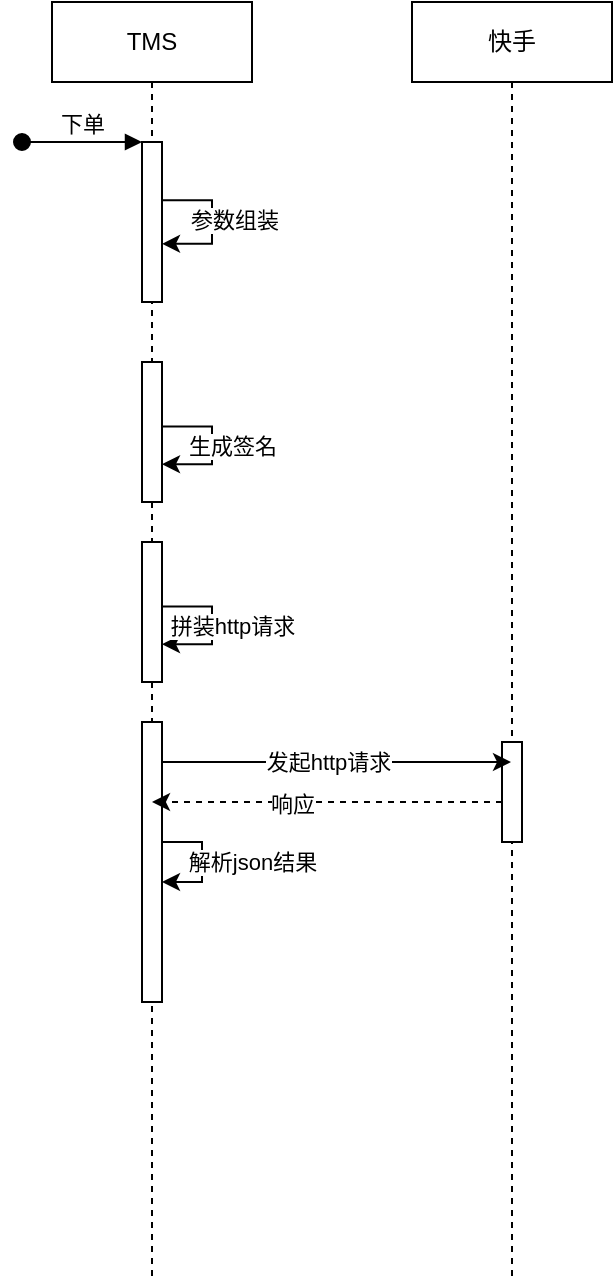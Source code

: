 <mxfile version="20.8.20" type="github" pages="2">
  <diagram id="eppBDKNscmFUNIZ72CPj" name="Page-1">
    <mxGraphModel dx="2245" dy="737" grid="1" gridSize="10" guides="1" tooltips="1" connect="1" arrows="1" fold="1" page="1" pageScale="1" pageWidth="827" pageHeight="1169" math="0" shadow="0">
      <root>
        <mxCell id="0" />
        <mxCell id="1" parent="0" />
        <mxCell id="QGLu4FwgrGO2j2c2D1tL-2" value="TMS" style="shape=umlLifeline;perimeter=lifelinePerimeter;whiteSpace=wrap;html=1;container=0;dropTarget=0;collapsible=0;recursiveResize=0;outlineConnect=0;portConstraint=eastwest;newEdgeStyle={&quot;edgeStyle&quot;:&quot;elbowEdgeStyle&quot;,&quot;elbow&quot;:&quot;vertical&quot;,&quot;curved&quot;:0,&quot;rounded&quot;:0};" vertex="1" parent="1">
          <mxGeometry x="20" y="20" width="100" height="640" as="geometry" />
        </mxCell>
        <mxCell id="QGLu4FwgrGO2j2c2D1tL-4" value="下单" style="html=1;verticalAlign=bottom;startArrow=oval;endArrow=block;startSize=8;edgeStyle=elbowEdgeStyle;elbow=vertical;curved=0;rounded=0;" edge="1" parent="QGLu4FwgrGO2j2c2D1tL-2">
          <mxGeometry relative="1" as="geometry">
            <mxPoint x="-15" y="70" as="sourcePoint" />
            <mxPoint x="45" y="70" as="targetPoint" />
          </mxGeometry>
        </mxCell>
        <mxCell id="QGLu4FwgrGO2j2c2D1tL-49" value="" style="html=1;points=[];perimeter=orthogonalPerimeter;outlineConnect=0;targetShapes=umlLifeline;portConstraint=eastwest;newEdgeStyle={&quot;edgeStyle&quot;:&quot;elbowEdgeStyle&quot;,&quot;elbow&quot;:&quot;vertical&quot;,&quot;curved&quot;:0,&quot;rounded&quot;:0};" vertex="1" parent="QGLu4FwgrGO2j2c2D1tL-2">
          <mxGeometry x="45" y="360" width="10" height="140" as="geometry" />
        </mxCell>
        <mxCell id="QGLu4FwgrGO2j2c2D1tL-54" style="edgeStyle=elbowEdgeStyle;rounded=0;orthogonalLoop=1;jettySize=auto;html=1;elbow=vertical;curved=0;" edge="1" parent="QGLu4FwgrGO2j2c2D1tL-2" source="QGLu4FwgrGO2j2c2D1tL-49" target="QGLu4FwgrGO2j2c2D1tL-49">
          <mxGeometry relative="1" as="geometry">
            <Array as="points" />
          </mxGeometry>
        </mxCell>
        <mxCell id="QGLu4FwgrGO2j2c2D1tL-57" value="解析json结果" style="edgeLabel;html=1;align=center;verticalAlign=middle;resizable=0;points=[];" vertex="1" connectable="0" parent="QGLu4FwgrGO2j2c2D1tL-54">
          <mxGeometry x="0.067" y="-2" relative="1" as="geometry">
            <mxPoint x="27" y="-2" as="offset" />
          </mxGeometry>
        </mxCell>
        <mxCell id="QGLu4FwgrGO2j2c2D1tL-6" value="快手" style="shape=umlLifeline;perimeter=lifelinePerimeter;whiteSpace=wrap;html=1;container=0;dropTarget=0;collapsible=0;recursiveResize=0;outlineConnect=0;portConstraint=eastwest;newEdgeStyle={&quot;edgeStyle&quot;:&quot;elbowEdgeStyle&quot;,&quot;elbow&quot;:&quot;vertical&quot;,&quot;curved&quot;:0,&quot;rounded&quot;:0};" vertex="1" parent="1">
          <mxGeometry x="200" y="20" width="100" height="640" as="geometry" />
        </mxCell>
        <mxCell id="QGLu4FwgrGO2j2c2D1tL-7" value="" style="html=1;points=[];perimeter=orthogonalPerimeter;outlineConnect=0;targetShapes=umlLifeline;portConstraint=eastwest;newEdgeStyle={&quot;edgeStyle&quot;:&quot;elbowEdgeStyle&quot;,&quot;elbow&quot;:&quot;vertical&quot;,&quot;curved&quot;:0,&quot;rounded&quot;:0};" vertex="1" parent="QGLu4FwgrGO2j2c2D1tL-6">
          <mxGeometry x="45" y="370" width="10" height="50" as="geometry" />
        </mxCell>
        <mxCell id="QGLu4FwgrGO2j2c2D1tL-22" value="" style="group" vertex="1" connectable="0" parent="1">
          <mxGeometry x="65" y="90" width="45" height="80" as="geometry" />
        </mxCell>
        <mxCell id="QGLu4FwgrGO2j2c2D1tL-23" value="" style="html=1;points=[];perimeter=orthogonalPerimeter;outlineConnect=0;targetShapes=umlLifeline;portConstraint=eastwest;newEdgeStyle={&quot;edgeStyle&quot;:&quot;elbowEdgeStyle&quot;,&quot;elbow&quot;:&quot;vertical&quot;,&quot;curved&quot;:0,&quot;rounded&quot;:0};" vertex="1" parent="QGLu4FwgrGO2j2c2D1tL-22">
          <mxGeometry width="10" height="80" as="geometry" />
        </mxCell>
        <mxCell id="QGLu4FwgrGO2j2c2D1tL-24" value="" style="endArrow=classic;html=1;rounded=0;edgeStyle=orthogonalEdgeStyle;" edge="1" parent="QGLu4FwgrGO2j2c2D1tL-22" source="QGLu4FwgrGO2j2c2D1tL-23" target="QGLu4FwgrGO2j2c2D1tL-23">
          <mxGeometry width="50" height="50" relative="1" as="geometry">
            <mxPoint x="15" y="29.091" as="sourcePoint" />
            <mxPoint x="15" y="65.455" as="targetPoint" />
            <Array as="points">
              <mxPoint x="35" y="29.091" />
              <mxPoint x="35" y="50.909" />
            </Array>
          </mxGeometry>
        </mxCell>
        <mxCell id="QGLu4FwgrGO2j2c2D1tL-25" value="参数组装" style="edgeLabel;html=1;align=center;verticalAlign=middle;resizable=0;points=[];" vertex="1" connectable="0" parent="QGLu4FwgrGO2j2c2D1tL-24">
          <mxGeometry x="-0.68" relative="1" as="geometry">
            <mxPoint x="24" y="10" as="offset" />
          </mxGeometry>
        </mxCell>
        <mxCell id="QGLu4FwgrGO2j2c2D1tL-30" value="" style="group" vertex="1" connectable="0" parent="1">
          <mxGeometry x="65" y="200" width="45" height="70" as="geometry" />
        </mxCell>
        <mxCell id="QGLu4FwgrGO2j2c2D1tL-31" value="" style="html=1;points=[];perimeter=orthogonalPerimeter;outlineConnect=0;targetShapes=umlLifeline;portConstraint=eastwest;newEdgeStyle={&quot;edgeStyle&quot;:&quot;elbowEdgeStyle&quot;,&quot;elbow&quot;:&quot;vertical&quot;,&quot;curved&quot;:0,&quot;rounded&quot;:0};" vertex="1" parent="QGLu4FwgrGO2j2c2D1tL-30">
          <mxGeometry width="10" height="70" as="geometry" />
        </mxCell>
        <mxCell id="QGLu4FwgrGO2j2c2D1tL-32" value="" style="endArrow=classic;html=1;rounded=0;edgeStyle=orthogonalEdgeStyle;" edge="1" parent="QGLu4FwgrGO2j2c2D1tL-30" source="QGLu4FwgrGO2j2c2D1tL-31" target="QGLu4FwgrGO2j2c2D1tL-31">
          <mxGeometry width="50" height="50" relative="1" as="geometry">
            <mxPoint x="15" y="25.455" as="sourcePoint" />
            <mxPoint x="15" y="57.273" as="targetPoint" />
            <Array as="points">
              <mxPoint x="35" y="32.2" />
              <mxPoint x="35" y="51.1" />
            </Array>
          </mxGeometry>
        </mxCell>
        <mxCell id="QGLu4FwgrGO2j2c2D1tL-33" value="生成签名" style="edgeLabel;html=1;align=center;verticalAlign=middle;resizable=0;points=[];" vertex="1" connectable="0" parent="QGLu4FwgrGO2j2c2D1tL-32">
          <mxGeometry x="-0.68" relative="1" as="geometry">
            <mxPoint x="24" y="10" as="offset" />
          </mxGeometry>
        </mxCell>
        <mxCell id="QGLu4FwgrGO2j2c2D1tL-44" value="" style="group" vertex="1" connectable="0" parent="1">
          <mxGeometry x="65" y="290" width="45" height="70" as="geometry" />
        </mxCell>
        <mxCell id="QGLu4FwgrGO2j2c2D1tL-45" value="" style="html=1;points=[];perimeter=orthogonalPerimeter;outlineConnect=0;targetShapes=umlLifeline;portConstraint=eastwest;newEdgeStyle={&quot;edgeStyle&quot;:&quot;elbowEdgeStyle&quot;,&quot;elbow&quot;:&quot;vertical&quot;,&quot;curved&quot;:0,&quot;rounded&quot;:0};" vertex="1" parent="QGLu4FwgrGO2j2c2D1tL-44">
          <mxGeometry width="10" height="70" as="geometry" />
        </mxCell>
        <mxCell id="QGLu4FwgrGO2j2c2D1tL-46" value="" style="endArrow=classic;html=1;rounded=0;edgeStyle=orthogonalEdgeStyle;" edge="1" parent="QGLu4FwgrGO2j2c2D1tL-44" source="QGLu4FwgrGO2j2c2D1tL-45" target="QGLu4FwgrGO2j2c2D1tL-45">
          <mxGeometry width="50" height="50" relative="1" as="geometry">
            <mxPoint x="15" y="25.455" as="sourcePoint" />
            <mxPoint x="15" y="57.273" as="targetPoint" />
            <Array as="points">
              <mxPoint x="35" y="32.2" />
              <mxPoint x="35" y="51.1" />
            </Array>
          </mxGeometry>
        </mxCell>
        <mxCell id="QGLu4FwgrGO2j2c2D1tL-47" value="拼装http请求" style="edgeLabel;html=1;align=center;verticalAlign=middle;resizable=0;points=[];" vertex="1" connectable="0" parent="QGLu4FwgrGO2j2c2D1tL-46">
          <mxGeometry x="-0.68" relative="1" as="geometry">
            <mxPoint x="24" y="10" as="offset" />
          </mxGeometry>
        </mxCell>
        <mxCell id="QGLu4FwgrGO2j2c2D1tL-50" value="" style="endArrow=classic;html=1;rounded=0;" edge="1" parent="1" source="QGLu4FwgrGO2j2c2D1tL-49" target="QGLu4FwgrGO2j2c2D1tL-6">
          <mxGeometry width="50" height="50" relative="1" as="geometry">
            <mxPoint x="90" y="320" as="sourcePoint" />
            <mxPoint x="140" y="270" as="targetPoint" />
            <Array as="points">
              <mxPoint x="140" y="400" />
            </Array>
          </mxGeometry>
        </mxCell>
        <mxCell id="QGLu4FwgrGO2j2c2D1tL-51" value="发起http请求" style="edgeLabel;html=1;align=center;verticalAlign=middle;resizable=0;points=[];" vertex="1" connectable="0" parent="QGLu4FwgrGO2j2c2D1tL-50">
          <mxGeometry x="-0.049" relative="1" as="geometry">
            <mxPoint as="offset" />
          </mxGeometry>
        </mxCell>
        <mxCell id="QGLu4FwgrGO2j2c2D1tL-52" style="edgeStyle=elbowEdgeStyle;rounded=0;orthogonalLoop=1;jettySize=auto;html=1;elbow=vertical;curved=0;dashed=1;" edge="1" parent="1" source="QGLu4FwgrGO2j2c2D1tL-7" target="QGLu4FwgrGO2j2c2D1tL-2">
          <mxGeometry relative="1" as="geometry">
            <Array as="points">
              <mxPoint x="180" y="420" />
              <mxPoint x="160" y="430" />
            </Array>
          </mxGeometry>
        </mxCell>
        <mxCell id="QGLu4FwgrGO2j2c2D1tL-53" value="响应" style="edgeLabel;html=1;align=center;verticalAlign=middle;resizable=0;points=[];" vertex="1" connectable="0" parent="QGLu4FwgrGO2j2c2D1tL-52">
          <mxGeometry x="0.208" y="1" relative="1" as="geometry">
            <mxPoint as="offset" />
          </mxGeometry>
        </mxCell>
      </root>
    </mxGraphModel>
  </diagram>
  <diagram id="9rL5L918kPEEiDsSH4N7" name="第 2 页">
    <mxGraphModel dx="1038" dy="556" grid="1" gridSize="10" guides="1" tooltips="1" connect="1" arrows="1" fold="1" page="1" pageScale="1" pageWidth="827" pageHeight="1169" math="0" shadow="0">
      <root>
        <mxCell id="0" />
        <mxCell id="1" parent="0" />
        <mxCell id="OOvZ5F88C5ZpXP3dPj9k-1" value="Pool" style="swimlane;html=1;childLayout=stackLayout;startSize=20;rounded=0;shadow=0;labelBackgroundColor=none;strokeWidth=1;fontFamily=Verdana;fontSize=8;align=center;" vertex="1" parent="1">
          <mxGeometry x="20" y="20" width="960" height="750" as="geometry" />
        </mxCell>
        <mxCell id="OOvZ5F88C5ZpXP3dPj9k-2" value="Lane 1" style="swimlane;html=1;startSize=20;" vertex="1" parent="OOvZ5F88C5ZpXP3dPj9k-1">
          <mxGeometry y="20" width="160" height="730" as="geometry" />
        </mxCell>
        <mxCell id="OOvZ5F88C5ZpXP3dPj9k-3" value="" style="rounded=1;whiteSpace=wrap;html=1;shadow=0;labelBackgroundColor=none;strokeWidth=1;fontFamily=Verdana;fontSize=8;align=center;" vertex="1" parent="OOvZ5F88C5ZpXP3dPj9k-2">
          <mxGeometry x="20" y="65" width="100" height="60" as="geometry" />
        </mxCell>
        <mxCell id="OOvZ5F88C5ZpXP3dPj9k-4" value="" style="rounded=1;whiteSpace=wrap;html=1;shadow=0;labelBackgroundColor=none;strokeWidth=1;fontFamily=Verdana;fontSize=8;align=center;" vertex="1" parent="OOvZ5F88C5ZpXP3dPj9k-2">
          <mxGeometry x="20" y="155" width="100" height="60" as="geometry" />
        </mxCell>
        <mxCell id="OOvZ5F88C5ZpXP3dPj9k-5" value="" style="rounded=1;whiteSpace=wrap;html=1;shadow=0;labelBackgroundColor=none;strokeWidth=1;fontFamily=Verdana;fontSize=8;align=center;" vertex="1" parent="OOvZ5F88C5ZpXP3dPj9k-2">
          <mxGeometry x="30" y="560" width="100" height="60" as="geometry" />
        </mxCell>
        <mxCell id="OOvZ5F88C5ZpXP3dPj9k-6" style="edgeStyle=orthogonalEdgeStyle;rounded=1;html=1;labelBackgroundColor=none;startArrow=none;startFill=0;startSize=5;endArrow=classicThin;endFill=1;endSize=5;jettySize=auto;orthogonalLoop=1;strokeWidth=1;fontFamily=Verdana;fontSize=8" edge="1" parent="OOvZ5F88C5ZpXP3dPj9k-1" source="OOvZ5F88C5ZpXP3dPj9k-3" target="OOvZ5F88C5ZpXP3dPj9k-22">
          <mxGeometry relative="1" as="geometry" />
        </mxCell>
        <mxCell id="OOvZ5F88C5ZpXP3dPj9k-7" style="edgeStyle=orthogonalEdgeStyle;rounded=1;html=1;labelBackgroundColor=none;startArrow=none;startFill=0;startSize=5;endArrow=classicThin;endFill=1;endSize=5;jettySize=auto;orthogonalLoop=1;strokeWidth=1;fontFamily=Verdana;fontSize=8" edge="1" parent="OOvZ5F88C5ZpXP3dPj9k-1" source="OOvZ5F88C5ZpXP3dPj9k-22" target="OOvZ5F88C5ZpXP3dPj9k-4">
          <mxGeometry relative="1" as="geometry">
            <Array as="points">
              <mxPoint x="240" y="155" />
              <mxPoint x="70" y="155" />
            </Array>
          </mxGeometry>
        </mxCell>
        <mxCell id="OOvZ5F88C5ZpXP3dPj9k-8" style="edgeStyle=orthogonalEdgeStyle;rounded=1;html=1;labelBackgroundColor=none;startArrow=none;startFill=0;startSize=5;endArrow=classicThin;endFill=1;endSize=5;jettySize=auto;orthogonalLoop=1;strokeWidth=1;fontFamily=Verdana;fontSize=8" edge="1" parent="OOvZ5F88C5ZpXP3dPj9k-1" source="OOvZ5F88C5ZpXP3dPj9k-4" target="OOvZ5F88C5ZpXP3dPj9k-24">
          <mxGeometry relative="1" as="geometry" />
        </mxCell>
        <mxCell id="OOvZ5F88C5ZpXP3dPj9k-9" style="edgeStyle=orthogonalEdgeStyle;rounded=1;html=1;labelBackgroundColor=none;startArrow=none;startFill=0;startSize=5;endArrow=classicThin;endFill=1;endSize=5;jettySize=auto;orthogonalLoop=1;strokeWidth=1;fontFamily=Verdana;fontSize=8" edge="1" parent="OOvZ5F88C5ZpXP3dPj9k-1" source="OOvZ5F88C5ZpXP3dPj9k-25" target="OOvZ5F88C5ZpXP3dPj9k-4">
          <mxGeometry relative="1" as="geometry" />
        </mxCell>
        <mxCell id="OOvZ5F88C5ZpXP3dPj9k-10" style="edgeStyle=orthogonalEdgeStyle;rounded=1;html=1;labelBackgroundColor=none;startArrow=none;startFill=0;startSize=5;endArrow=classicThin;endFill=1;endSize=5;jettySize=auto;orthogonalLoop=1;strokeWidth=1;fontFamily=Verdana;fontSize=8" edge="1" parent="OOvZ5F88C5ZpXP3dPj9k-1" source="OOvZ5F88C5ZpXP3dPj9k-30" target="OOvZ5F88C5ZpXP3dPj9k-4">
          <mxGeometry relative="1" as="geometry" />
        </mxCell>
        <mxCell id="OOvZ5F88C5ZpXP3dPj9k-11" style="edgeStyle=orthogonalEdgeStyle;rounded=1;html=1;labelBackgroundColor=none;startArrow=none;startFill=0;startSize=5;endArrow=classicThin;endFill=1;endSize=5;jettySize=auto;orthogonalLoop=1;strokeWidth=1;fontFamily=Verdana;fontSize=8" edge="1" parent="OOvZ5F88C5ZpXP3dPj9k-1" source="OOvZ5F88C5ZpXP3dPj9k-33" target="OOvZ5F88C5ZpXP3dPj9k-4">
          <mxGeometry relative="1" as="geometry">
            <Array as="points">
              <mxPoint x="20" y="690" />
              <mxPoint x="20" y="370" />
              <mxPoint x="70" y="370" />
            </Array>
          </mxGeometry>
        </mxCell>
        <mxCell id="OOvZ5F88C5ZpXP3dPj9k-12" style="edgeStyle=orthogonalEdgeStyle;rounded=1;html=1;labelBackgroundColor=none;startArrow=none;startFill=0;startSize=5;endArrow=classicThin;endFill=1;endSize=5;jettySize=auto;orthogonalLoop=1;strokeWidth=1;fontFamily=Verdana;fontSize=8" edge="1" parent="OOvZ5F88C5ZpXP3dPj9k-1" source="OOvZ5F88C5ZpXP3dPj9k-25" target="OOvZ5F88C5ZpXP3dPj9k-29">
          <mxGeometry relative="1" as="geometry" />
        </mxCell>
        <mxCell id="OOvZ5F88C5ZpXP3dPj9k-13" style="edgeStyle=orthogonalEdgeStyle;rounded=1;html=1;labelBackgroundColor=none;startArrow=none;startFill=0;startSize=5;endArrow=classicThin;endFill=1;endSize=5;jettySize=auto;orthogonalLoop=1;strokeWidth=1;fontFamily=Verdana;fontSize=8" edge="1" parent="OOvZ5F88C5ZpXP3dPj9k-1" source="OOvZ5F88C5ZpXP3dPj9k-33" target="OOvZ5F88C5ZpXP3dPj9k-41">
          <mxGeometry relative="1" as="geometry" />
        </mxCell>
        <mxCell id="OOvZ5F88C5ZpXP3dPj9k-14" style="edgeStyle=orthogonalEdgeStyle;rounded=1;html=1;labelBackgroundColor=none;startArrow=none;startFill=0;startSize=5;endArrow=classicThin;endFill=1;endSize=5;jettySize=auto;orthogonalLoop=1;strokeWidth=1;fontFamily=Verdana;fontSize=8" edge="1" parent="OOvZ5F88C5ZpXP3dPj9k-1" source="OOvZ5F88C5ZpXP3dPj9k-41" target="OOvZ5F88C5ZpXP3dPj9k-45">
          <mxGeometry relative="1" as="geometry" />
        </mxCell>
        <mxCell id="OOvZ5F88C5ZpXP3dPj9k-15" style="edgeStyle=orthogonalEdgeStyle;rounded=1;html=1;labelBackgroundColor=none;startArrow=none;startFill=0;startSize=5;endArrow=classicThin;endFill=1;endSize=5;jettySize=auto;orthogonalLoop=1;strokeWidth=1;fontFamily=Verdana;fontSize=8" edge="1" parent="OOvZ5F88C5ZpXP3dPj9k-1" source="OOvZ5F88C5ZpXP3dPj9k-31" target="OOvZ5F88C5ZpXP3dPj9k-38">
          <mxGeometry relative="1" as="geometry" />
        </mxCell>
        <mxCell id="OOvZ5F88C5ZpXP3dPj9k-16" style="edgeStyle=orthogonalEdgeStyle;rounded=1;html=1;labelBackgroundColor=none;startArrow=none;startFill=0;startSize=5;endArrow=classicThin;endFill=1;endSize=5;jettySize=auto;orthogonalLoop=1;strokeWidth=1;fontFamily=Verdana;fontSize=8" edge="1" parent="OOvZ5F88C5ZpXP3dPj9k-1" source="OOvZ5F88C5ZpXP3dPj9k-40" target="OOvZ5F88C5ZpXP3dPj9k-26">
          <mxGeometry relative="1" as="geometry">
            <Array as="points">
              <mxPoint x="660" y="610" />
              <mxPoint x="660" y="550" />
              <mxPoint x="400" y="550" />
            </Array>
          </mxGeometry>
        </mxCell>
        <mxCell id="OOvZ5F88C5ZpXP3dPj9k-17" style="edgeStyle=orthogonalEdgeStyle;rounded=1;html=1;labelBackgroundColor=none;startArrow=none;startFill=0;startSize=5;endArrow=classicThin;endFill=1;endSize=5;jettySize=auto;orthogonalLoop=1;strokeColor=#000000;strokeWidth=1;fontFamily=Verdana;fontSize=8;fontColor=#000000;" edge="1" parent="OOvZ5F88C5ZpXP3dPj9k-1" source="OOvZ5F88C5ZpXP3dPj9k-40" target="OOvZ5F88C5ZpXP3dPj9k-32">
          <mxGeometry relative="1" as="geometry" />
        </mxCell>
        <mxCell id="OOvZ5F88C5ZpXP3dPj9k-18" style="edgeStyle=orthogonalEdgeStyle;rounded=1;html=1;labelBackgroundColor=none;startArrow=none;startFill=0;startSize=5;endArrow=classicThin;endFill=1;endSize=5;jettySize=auto;orthogonalLoop=1;strokeWidth=1;fontFamily=Verdana;fontSize=8" edge="1" parent="OOvZ5F88C5ZpXP3dPj9k-1" source="OOvZ5F88C5ZpXP3dPj9k-40" target="OOvZ5F88C5ZpXP3dPj9k-5">
          <mxGeometry relative="1" as="geometry">
            <Array as="points">
              <mxPoint x="660" y="610" />
              <mxPoint x="660" y="550" />
              <mxPoint x="80" y="550" />
            </Array>
          </mxGeometry>
        </mxCell>
        <mxCell id="OOvZ5F88C5ZpXP3dPj9k-19" style="edgeStyle=orthogonalEdgeStyle;rounded=1;html=1;labelBackgroundColor=none;startArrow=none;startFill=0;startSize=5;endArrow=classicThin;endFill=1;endSize=5;jettySize=auto;orthogonalLoop=1;strokeWidth=1;fontFamily=Verdana;fontSize=8" edge="1" parent="OOvZ5F88C5ZpXP3dPj9k-1" source="OOvZ5F88C5ZpXP3dPj9k-5" target="OOvZ5F88C5ZpXP3dPj9k-32">
          <mxGeometry relative="1" as="geometry">
            <Array as="points">
              <mxPoint x="80" y="650" />
              <mxPoint x="490" y="650" />
              <mxPoint x="490" y="610" />
            </Array>
          </mxGeometry>
        </mxCell>
        <mxCell id="OOvZ5F88C5ZpXP3dPj9k-20" style="edgeStyle=orthogonalEdgeStyle;rounded=1;html=1;labelBackgroundColor=none;startArrow=none;startFill=0;startSize=5;endArrow=classicThin;endFill=1;endSize=5;jettySize=auto;orthogonalLoop=1;strokeWidth=1;fontFamily=Verdana;fontSize=8" edge="1" parent="OOvZ5F88C5ZpXP3dPj9k-1" source="OOvZ5F88C5ZpXP3dPj9k-26" target="OOvZ5F88C5ZpXP3dPj9k-32">
          <mxGeometry relative="1" as="geometry" />
        </mxCell>
        <mxCell id="OOvZ5F88C5ZpXP3dPj9k-21" value="Lane 2" style="swimlane;html=1;startSize=20;" vertex="1" parent="OOvZ5F88C5ZpXP3dPj9k-1">
          <mxGeometry x="160" y="20" width="160" height="730" as="geometry" />
        </mxCell>
        <mxCell id="OOvZ5F88C5ZpXP3dPj9k-22" value="" style="rounded=1;whiteSpace=wrap;html=1;shadow=0;labelBackgroundColor=none;strokeWidth=1;fontFamily=Verdana;fontSize=8;align=center;" vertex="1" parent="OOvZ5F88C5ZpXP3dPj9k-21">
          <mxGeometry x="30" y="65" width="100" height="60" as="geometry" />
        </mxCell>
        <mxCell id="OOvZ5F88C5ZpXP3dPj9k-23" value="Lane 3" style="swimlane;html=1;startSize=20;" vertex="1" parent="OOvZ5F88C5ZpXP3dPj9k-1">
          <mxGeometry x="320" y="20" width="160" height="730" as="geometry" />
        </mxCell>
        <mxCell id="OOvZ5F88C5ZpXP3dPj9k-24" value="" style="rounded=1;whiteSpace=wrap;html=1;shadow=0;labelBackgroundColor=none;strokeWidth=1;fontFamily=Verdana;fontSize=8;align=center;" vertex="1" parent="OOvZ5F88C5ZpXP3dPj9k-23">
          <mxGeometry x="30" y="155" width="100" height="60" as="geometry" />
        </mxCell>
        <mxCell id="OOvZ5F88C5ZpXP3dPj9k-25" value="" style="rhombus;whiteSpace=wrap;html=1;rounded=0;shadow=0;labelBackgroundColor=none;strokeWidth=1;fontFamily=Verdana;fontSize=8;align=center;" vertex="1" parent="OOvZ5F88C5ZpXP3dPj9k-23">
          <mxGeometry x="40" y="240" width="80" height="60" as="geometry" />
        </mxCell>
        <mxCell id="OOvZ5F88C5ZpXP3dPj9k-26" value="" style="rounded=1;whiteSpace=wrap;html=1;shadow=0;labelBackgroundColor=none;strokeWidth=1;fontFamily=Verdana;fontSize=8;align=center;" vertex="1" parent="OOvZ5F88C5ZpXP3dPj9k-23">
          <mxGeometry x="30" y="560" width="100" height="60" as="geometry" />
        </mxCell>
        <mxCell id="OOvZ5F88C5ZpXP3dPj9k-27" style="edgeStyle=orthogonalEdgeStyle;rounded=1;html=1;labelBackgroundColor=none;startArrow=none;startFill=0;startSize=5;endArrow=classicThin;endFill=1;endSize=5;jettySize=auto;orthogonalLoop=1;strokeWidth=1;fontFamily=Verdana;fontSize=8" edge="1" parent="OOvZ5F88C5ZpXP3dPj9k-23" source="OOvZ5F88C5ZpXP3dPj9k-24" target="OOvZ5F88C5ZpXP3dPj9k-25">
          <mxGeometry relative="1" as="geometry" />
        </mxCell>
        <mxCell id="OOvZ5F88C5ZpXP3dPj9k-28" value="Lane 4" style="swimlane;html=1;startSize=20;" vertex="1" parent="OOvZ5F88C5ZpXP3dPj9k-1">
          <mxGeometry x="480" y="20" width="160" height="730" as="geometry" />
        </mxCell>
        <mxCell id="OOvZ5F88C5ZpXP3dPj9k-29" value="" style="rounded=1;whiteSpace=wrap;html=1;shadow=0;labelBackgroundColor=none;strokeWidth=1;fontFamily=Verdana;fontSize=8;align=center;" vertex="1" parent="OOvZ5F88C5ZpXP3dPj9k-28">
          <mxGeometry x="30" y="240" width="100" height="60" as="geometry" />
        </mxCell>
        <mxCell id="OOvZ5F88C5ZpXP3dPj9k-30" value="" style="rhombus;whiteSpace=wrap;html=1;rounded=0;shadow=0;labelBackgroundColor=none;strokeWidth=1;fontFamily=Verdana;fontSize=8;align=center;" vertex="1" parent="OOvZ5F88C5ZpXP3dPj9k-28">
          <mxGeometry x="40" y="320" width="80" height="60" as="geometry" />
        </mxCell>
        <mxCell id="OOvZ5F88C5ZpXP3dPj9k-31" value="" style="rounded=1;whiteSpace=wrap;html=1;shadow=0;labelBackgroundColor=none;strokeWidth=1;fontFamily=Verdana;fontSize=8;align=center;" vertex="1" parent="OOvZ5F88C5ZpXP3dPj9k-28">
          <mxGeometry x="30" y="400" width="100" height="60" as="geometry" />
        </mxCell>
        <mxCell id="OOvZ5F88C5ZpXP3dPj9k-32" value="" style="rounded=1;whiteSpace=wrap;html=1;shadow=0;labelBackgroundColor=none;strokeWidth=1;fontFamily=Verdana;fontSize=8;align=center;" vertex="1" parent="OOvZ5F88C5ZpXP3dPj9k-28">
          <mxGeometry x="30" y="560" width="100" height="60" as="geometry" />
        </mxCell>
        <mxCell id="OOvZ5F88C5ZpXP3dPj9k-33" value="" style="rhombus;whiteSpace=wrap;html=1;rounded=0;shadow=0;labelBackgroundColor=none;strokeWidth=1;fontFamily=Verdana;fontSize=8;align=center;" vertex="1" parent="OOvZ5F88C5ZpXP3dPj9k-28">
          <mxGeometry x="40" y="640" width="80" height="60" as="geometry" />
        </mxCell>
        <mxCell id="OOvZ5F88C5ZpXP3dPj9k-34" style="edgeStyle=orthogonalEdgeStyle;rounded=1;html=1;labelBackgroundColor=none;startArrow=none;startFill=0;startSize=5;endArrow=classicThin;endFill=1;endSize=5;jettySize=auto;orthogonalLoop=1;strokeColor=#000000;strokeWidth=1;fontFamily=Verdana;fontSize=8;fontColor=#000000;" edge="1" parent="OOvZ5F88C5ZpXP3dPj9k-28" source="OOvZ5F88C5ZpXP3dPj9k-29" target="OOvZ5F88C5ZpXP3dPj9k-30">
          <mxGeometry relative="1" as="geometry" />
        </mxCell>
        <mxCell id="OOvZ5F88C5ZpXP3dPj9k-35" style="edgeStyle=orthogonalEdgeStyle;rounded=1;html=1;labelBackgroundColor=none;startArrow=none;startFill=0;startSize=5;endArrow=classicThin;endFill=1;endSize=5;jettySize=auto;orthogonalLoop=1;strokeWidth=1;fontFamily=Verdana;fontSize=8" edge="1" parent="OOvZ5F88C5ZpXP3dPj9k-28" source="OOvZ5F88C5ZpXP3dPj9k-30" target="OOvZ5F88C5ZpXP3dPj9k-31">
          <mxGeometry relative="1" as="geometry" />
        </mxCell>
        <mxCell id="OOvZ5F88C5ZpXP3dPj9k-36" style="edgeStyle=orthogonalEdgeStyle;rounded=1;html=1;labelBackgroundColor=none;startArrow=none;startFill=0;startSize=5;endArrow=classicThin;endFill=1;endSize=5;jettySize=auto;orthogonalLoop=1;strokeWidth=1;fontFamily=Verdana;fontSize=8" edge="1" parent="OOvZ5F88C5ZpXP3dPj9k-28" source="OOvZ5F88C5ZpXP3dPj9k-32" target="OOvZ5F88C5ZpXP3dPj9k-33">
          <mxGeometry relative="1" as="geometry" />
        </mxCell>
        <mxCell id="OOvZ5F88C5ZpXP3dPj9k-37" value="Lane 5" style="swimlane;html=1;startSize=20;" vertex="1" parent="OOvZ5F88C5ZpXP3dPj9k-1">
          <mxGeometry x="640" y="20" width="160" height="730" as="geometry" />
        </mxCell>
        <mxCell id="OOvZ5F88C5ZpXP3dPj9k-38" value="" style="rounded=1;whiteSpace=wrap;html=1;shadow=0;labelBackgroundColor=none;strokeWidth=1;fontFamily=Verdana;fontSize=8;align=center;" vertex="1" parent="OOvZ5F88C5ZpXP3dPj9k-37">
          <mxGeometry x="30" y="400" width="100" height="60" as="geometry" />
        </mxCell>
        <mxCell id="OOvZ5F88C5ZpXP3dPj9k-39" value="" style="rounded=1;whiteSpace=wrap;html=1;shadow=0;labelBackgroundColor=none;strokeWidth=1;fontFamily=Verdana;fontSize=8;align=center;" vertex="1" parent="OOvZ5F88C5ZpXP3dPj9k-37">
          <mxGeometry x="30" y="480" width="100" height="60" as="geometry" />
        </mxCell>
        <mxCell id="OOvZ5F88C5ZpXP3dPj9k-40" value="" style="rounded=1;whiteSpace=wrap;html=1;shadow=0;labelBackgroundColor=none;strokeWidth=1;fontFamily=Verdana;fontSize=8;align=center;" vertex="1" parent="OOvZ5F88C5ZpXP3dPj9k-37">
          <mxGeometry x="30" y="560" width="100" height="60" as="geometry" />
        </mxCell>
        <mxCell id="OOvZ5F88C5ZpXP3dPj9k-41" value="" style="rounded=1;whiteSpace=wrap;html=1;shadow=0;labelBackgroundColor=none;strokeWidth=1;fontFamily=Verdana;fontSize=8;align=center;" vertex="1" parent="OOvZ5F88C5ZpXP3dPj9k-37">
          <mxGeometry x="30" y="640" width="100" height="60" as="geometry" />
        </mxCell>
        <mxCell id="OOvZ5F88C5ZpXP3dPj9k-42" style="edgeStyle=orthogonalEdgeStyle;rounded=1;html=1;labelBackgroundColor=none;startArrow=none;startFill=0;startSize=5;endArrow=classicThin;endFill=1;endSize=5;jettySize=auto;orthogonalLoop=1;strokeWidth=1;fontFamily=Verdana;fontSize=8" edge="1" parent="OOvZ5F88C5ZpXP3dPj9k-37" source="OOvZ5F88C5ZpXP3dPj9k-38" target="OOvZ5F88C5ZpXP3dPj9k-39">
          <mxGeometry relative="1" as="geometry" />
        </mxCell>
        <mxCell id="OOvZ5F88C5ZpXP3dPj9k-43" style="edgeStyle=orthogonalEdgeStyle;rounded=1;html=1;labelBackgroundColor=none;startArrow=none;startFill=0;startSize=5;endArrow=classicThin;endFill=1;endSize=5;jettySize=auto;orthogonalLoop=1;strokeWidth=1;fontFamily=Verdana;fontSize=8" edge="1" parent="OOvZ5F88C5ZpXP3dPj9k-37" source="OOvZ5F88C5ZpXP3dPj9k-39" target="OOvZ5F88C5ZpXP3dPj9k-40">
          <mxGeometry relative="1" as="geometry" />
        </mxCell>
        <mxCell id="OOvZ5F88C5ZpXP3dPj9k-44" value="Lane 6" style="swimlane;html=1;startSize=20;" vertex="1" parent="OOvZ5F88C5ZpXP3dPj9k-1">
          <mxGeometry x="800" y="20" width="160" height="730" as="geometry" />
        </mxCell>
        <mxCell id="OOvZ5F88C5ZpXP3dPj9k-45" value="" style="rounded=1;whiteSpace=wrap;html=1;shadow=0;labelBackgroundColor=none;strokeWidth=1;fontFamily=Verdana;fontSize=8;align=center;" vertex="1" parent="OOvZ5F88C5ZpXP3dPj9k-44">
          <mxGeometry x="30" y="640" width="100" height="60" as="geometry" />
        </mxCell>
      </root>
    </mxGraphModel>
  </diagram>
</mxfile>

